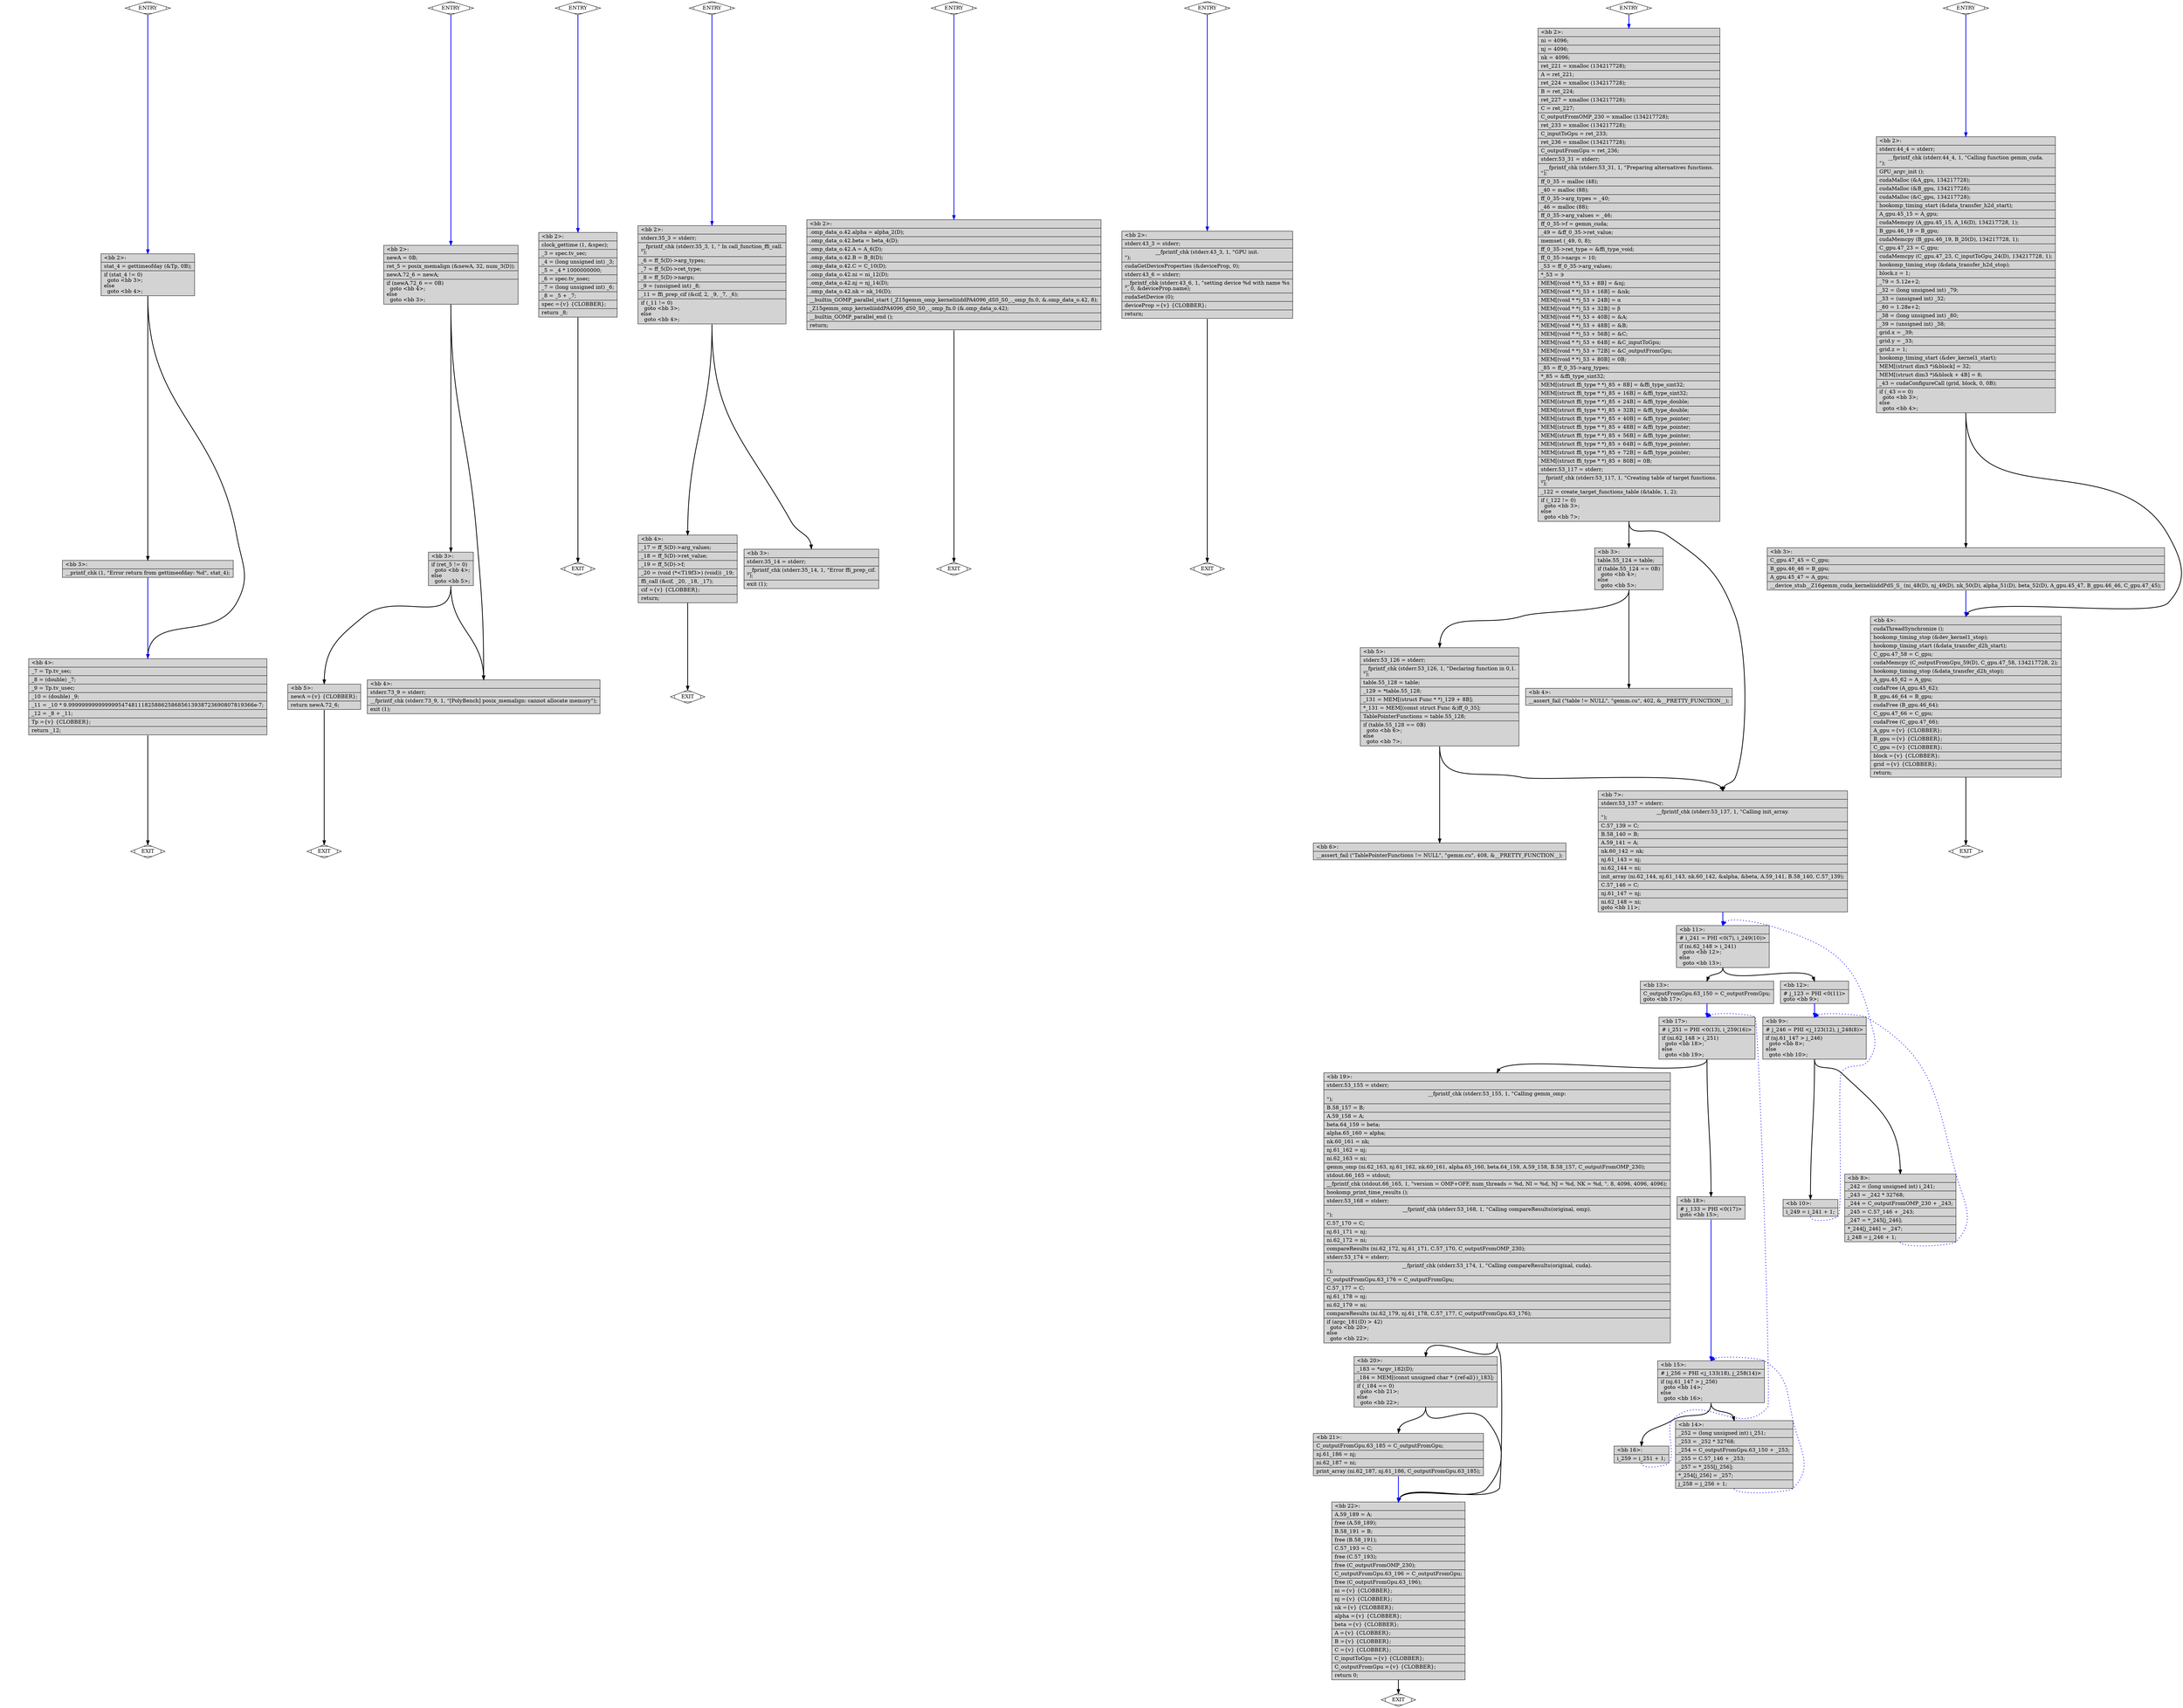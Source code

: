 digraph "tmpxft_00003394_00000000-14_gemm.ii.033t.ehcleanup1" {
overlap=false;
subgraph "double rtclock()" {
	color="black";
	label="double rtclock()";
	fn_3269_basic_block_1 [shape=Mdiamond,style=filled,fillcolor=white,label="EXIT"];

	fn_3269_basic_block_2 [shape=record,style=filled,fillcolor=lightgrey,label="{\<bb\ 2\>:\l\
|stat_4\ =\ gettimeofday\ (&Tp,\ 0B);\l\
|if\ (stat_4\ !=\ 0)\l\
\ \ goto\ \<bb\ 3\>;\l\
else\l\
\ \ goto\ \<bb\ 4\>;\l\
}"];

	fn_3269_basic_block_3 [shape=record,style=filled,fillcolor=lightgrey,label="{\<bb\ 3\>:\l\
|__printf_chk\ (1,\ \"Error\ return\ from\ gettimeofday:\ %d\",\ stat_4);\l\
}"];

	fn_3269_basic_block_4 [shape=record,style=filled,fillcolor=lightgrey,label="{\<bb\ 4\>:\l\
|_7\ =\ Tp.tv_sec;\l\
|_8\ =\ (double)\ _7;\l\
|_9\ =\ Tp.tv_usec;\l\
|_10\ =\ (double)\ _9;\l\
|_11\ =\ _10\ *\ 9.99999999999999954748111825886258685613938723690807819366e-7;\l\
|_12\ =\ _8\ +\ _11;\l\
|Tp\ =\{v\}\ \{CLOBBER\};\l\
|return\ _12;\l\
}"];

	fn_3269_basic_block_0 [shape=Mdiamond,style=filled,fillcolor=white,label="ENTRY"];

	fn_3269_basic_block_0:s -> fn_3269_basic_block_2:n [style="solid,bold",color=blue,weight=100,constraint=true];
	fn_3269_basic_block_2:s -> fn_3269_basic_block_3:n [style="solid,bold",color=black,weight=10,constraint=true];
	fn_3269_basic_block_2:s -> fn_3269_basic_block_4:n [style="solid,bold",color=black,weight=10,constraint=true];
	fn_3269_basic_block_3:s -> fn_3269_basic_block_4:n [style="solid,bold",color=blue,weight=100,constraint=true];
	fn_3269_basic_block_4:s -> fn_3269_basic_block_1:n [style="solid,bold",color=black,weight=10,constraint=true];
	fn_3269_basic_block_0:s -> fn_3269_basic_block_1:n [style="invis",constraint=true];
}
subgraph "void* xmalloc(size_t)" {
	color="black";
	label="void* xmalloc(size_t)";
	fn_3275_basic_block_1 [shape=Mdiamond,style=filled,fillcolor=white,label="EXIT"];

	fn_3275_basic_block_2 [shape=record,style=filled,fillcolor=lightgrey,label="{\<bb\ 2\>:\l\
|newA\ =\ 0B;\l\
|ret_5\ =\ posix_memalign\ (&newA,\ 32,\ num_3(D));\l\
|newA.72_6\ =\ newA;\l\
|if\ (newA.72_6\ ==\ 0B)\l\
\ \ goto\ \<bb\ 4\>;\l\
else\l\
\ \ goto\ \<bb\ 3\>;\l\
}"];

	fn_3275_basic_block_3 [shape=record,style=filled,fillcolor=lightgrey,label="{\<bb\ 3\>:\l\
|if\ (ret_5\ !=\ 0)\l\
\ \ goto\ \<bb\ 4\>;\l\
else\l\
\ \ goto\ \<bb\ 5\>;\l\
}"];

	fn_3275_basic_block_5 [shape=record,style=filled,fillcolor=lightgrey,label="{\<bb\ 5\>:\l\
|newA\ =\{v\}\ \{CLOBBER\};\l\
|return\ newA.72_6;\l\
}"];

	fn_3275_basic_block_4 [shape=record,style=filled,fillcolor=lightgrey,label="{\<bb\ 4\>:\l\
|stderr.73_9\ =\ stderr;\l\
|__fprintf_chk\ (stderr.73_9,\ 1,\ \"[PolyBench]\ posix_memalign:\ cannot\ allocate\ memory\");\l\
|exit\ (1);\l\
}"];

	fn_3275_basic_block_0 [shape=Mdiamond,style=filled,fillcolor=white,label="ENTRY"];

	fn_3275_basic_block_0:s -> fn_3275_basic_block_2:n [style="solid,bold",color=blue,weight=100,constraint=true];
	fn_3275_basic_block_2:s -> fn_3275_basic_block_4:n [style="solid,bold",color=black,weight=10,constraint=true];
	fn_3275_basic_block_2:s -> fn_3275_basic_block_3:n [style="solid,bold",color=black,weight=10,constraint=true];
	fn_3275_basic_block_3:s -> fn_3275_basic_block_4:n [style="solid,bold",color=black,weight=10,constraint=true];
	fn_3275_basic_block_3:s -> fn_3275_basic_block_5:n [style="solid,bold",color=black,weight=10,constraint=true];
	fn_3275_basic_block_5:s -> fn_3275_basic_block_1:n [style="solid,bold",color=black,weight=10,constraint=true];
	fn_3275_basic_block_0:s -> fn_3275_basic_block_1:n [style="invis",constraint=true];
}
subgraph "uint64_t get_time()" {
	color="black";
	label="uint64_t get_time()";
	fn_3246_basic_block_1 [shape=Mdiamond,style=filled,fillcolor=white,label="EXIT"];

	fn_3246_basic_block_2 [shape=record,style=filled,fillcolor=lightgrey,label="{\<bb\ 2\>:\l\
|clock_gettime\ (1,\ &spec);\l\
|_3\ =\ spec.tv_sec;\l\
|_4\ =\ (long\ unsigned\ int)\ _3;\l\
|_5\ =\ _4\ *\ 1000000000;\l\
|_6\ =\ spec.tv_nsec;\l\
|_7\ =\ (long\ unsigned\ int)\ _6;\l\
|_8\ =\ _5\ +\ _7;\l\
|spec\ =\{v\}\ \{CLOBBER\};\l\
|return\ _8;\l\
}"];

	fn_3246_basic_block_0 [shape=Mdiamond,style=filled,fillcolor=white,label="ENTRY"];

	fn_3246_basic_block_0:s -> fn_3246_basic_block_2:n [style="solid,bold",color=blue,weight=100,constraint=true];
	fn_3246_basic_block_2:s -> fn_3246_basic_block_1:n [style="solid,bold",color=black,weight=10,constraint=true];
	fn_3246_basic_block_0:s -> fn_3246_basic_block_1:n [style="invis",constraint=true];
}
subgraph "void call_function_ffi_call(Func*)" {
	color="black";
	label="void call_function_ffi_call(Func*)";
	fn_3257_basic_block_1 [shape=Mdiamond,style=filled,fillcolor=white,label="EXIT"];

	fn_3257_basic_block_2 [shape=record,style=filled,fillcolor=lightgrey,label="{\<bb\ 2\>:\l\
|stderr.35_3\ =\ stderr;\l\
|__fprintf_chk\ (stderr.35_3,\ 1,\ \"\ In\ call_function_ffi_call.\n\");\l\
|_6\ =\ ff_5(D)-\>arg_types;\l\
|_7\ =\ ff_5(D)-\>ret_type;\l\
|_8\ =\ ff_5(D)-\>nargs;\l\
|_9\ =\ (unsigned\ int)\ _8;\l\
|_11\ =\ ffi_prep_cif\ (&cif,\ 2,\ _9,\ _7,\ _6);\l\
|if\ (_11\ !=\ 0)\l\
\ \ goto\ \<bb\ 3\>;\l\
else\l\
\ \ goto\ \<bb\ 4\>;\l\
}"];

	fn_3257_basic_block_4 [shape=record,style=filled,fillcolor=lightgrey,label="{\<bb\ 4\>:\l\
|_17\ =\ ff_5(D)-\>arg_values;\l\
|_18\ =\ ff_5(D)-\>ret_value;\l\
|_19\ =\ ff_5(D)-\>f;\l\
|_20\ =\ (void\ (*\<T19f3\>)\ (void))\ _19;\l\
|ffi_call\ (&cif,\ _20,\ _18,\ _17);\l\
|cif\ =\{v\}\ \{CLOBBER\};\l\
|return;\l\
}"];

	fn_3257_basic_block_3 [shape=record,style=filled,fillcolor=lightgrey,label="{\<bb\ 3\>:\l\
|stderr.35_14\ =\ stderr;\l\
|__fprintf_chk\ (stderr.35_14,\ 1,\ \"Error\ ffi_prep_cif.\n\");\l\
|exit\ (1);\l\
}"];

	fn_3257_basic_block_0 [shape=Mdiamond,style=filled,fillcolor=white,label="ENTRY"];

	fn_3257_basic_block_0:s -> fn_3257_basic_block_2:n [style="solid,bold",color=blue,weight=100,constraint=true];
	fn_3257_basic_block_2:s -> fn_3257_basic_block_3:n [style="solid,bold",color=black,weight=10,constraint=true];
	fn_3257_basic_block_2:s -> fn_3257_basic_block_4:n [style="solid,bold",color=black,weight=10,constraint=true];
	fn_3257_basic_block_4:s -> fn_3257_basic_block_1:n [style="solid,bold",color=black,weight=10,constraint=true];
	fn_3257_basic_block_0:s -> fn_3257_basic_block_1:n [style="invis",constraint=true];
}
subgraph "void gemm_omp_kernel(int, int, int, double, double, double (*)[4096], double (*)[4096], double (*)[4096])" {
	color="black";
	label="void gemm_omp_kernel(int, int, int, double, double, double (*)[4096], double (*)[4096], double (*)[4096])";
	fn_3264_basic_block_1 [shape=Mdiamond,style=filled,fillcolor=white,label="EXIT"];

	fn_3264_basic_block_2 [shape=record,style=filled,fillcolor=lightgrey,label="{\<bb\ 2\>:\l\
|.omp_data_o.42.alpha\ =\ alpha_2(D);\l\
|.omp_data_o.42.beta\ =\ beta_4(D);\l\
|.omp_data_o.42.A\ =\ A_6(D);\l\
|.omp_data_o.42.B\ =\ B_8(D);\l\
|.omp_data_o.42.C\ =\ C_10(D);\l\
|.omp_data_o.42.ni\ =\ ni_12(D);\l\
|.omp_data_o.42.nj\ =\ nj_14(D);\l\
|.omp_data_o.42.nk\ =\ nk_16(D);\l\
|__builtin_GOMP_parallel_start\ (_Z15gemm_omp_kerneliiiddPA4096_dS0_S0_._omp_fn.0,\ &.omp_data_o.42,\ 8);\l\
|_Z15gemm_omp_kerneliiiddPA4096_dS0_S0_._omp_fn.0\ (&.omp_data_o.42);\l\
|__builtin_GOMP_parallel_end\ ();\l\
|return;\l\
}"];

	fn_3264_basic_block_0 [shape=Mdiamond,style=filled,fillcolor=white,label="ENTRY"];

	fn_3264_basic_block_0:s -> fn_3264_basic_block_2:n [style="solid,bold",color=blue,weight=100,constraint=true];
	fn_3264_basic_block_2:s -> fn_3264_basic_block_1:n [style="solid,bold",color=black,weight=10,constraint=true];
	fn_3264_basic_block_0:s -> fn_3264_basic_block_1:n [style="invis",constraint=true];
}
subgraph "void GPU_argv_init()" {
	color="black";
	label="void GPU_argv_init()";
	fn_3266_basic_block_1 [shape=Mdiamond,style=filled,fillcolor=white,label="EXIT"];

	fn_3266_basic_block_2 [shape=record,style=filled,fillcolor=lightgrey,label="{\<bb\ 2\>:\l\
|stderr.43_3\ =\ stderr;\l\
|__fprintf_chk\ (stderr.43_3,\ 1,\ \"GPU\ init.\n\");\l\
|cudaGetDeviceProperties\ (&deviceProp,\ 0);\l\
|stderr.43_6\ =\ stderr;\l\
|__fprintf_chk\ (stderr.43_6,\ 1,\ \"setting\ device\ %d\ with\ name\ %s\n\",\ 0,\ &deviceProp.name);\l\
|cudaSetDevice\ (0);\l\
|deviceProp\ =\{v\}\ \{CLOBBER\};\l\
|return;\l\
}"];

	fn_3266_basic_block_0 [shape=Mdiamond,style=filled,fillcolor=white,label="ENTRY"];

	fn_3266_basic_block_0:s -> fn_3266_basic_block_2:n [style="solid,bold",color=blue,weight=100,constraint=true];
	fn_3266_basic_block_2:s -> fn_3266_basic_block_1:n [style="solid,bold",color=black,weight=10,constraint=true];
	fn_3266_basic_block_0:s -> fn_3266_basic_block_1:n [style="invis",constraint=true];
}
subgraph "int main(int, char**)" {
	color="black";
	label="int main(int, char**)";
	fn_3268_basic_block_1 [shape=Mdiamond,style=filled,fillcolor=white,label="EXIT"];

	fn_3268_basic_block_2 [shape=record,style=filled,fillcolor=lightgrey,label="{\<bb\ 2\>:\l\
|ni\ =\ 4096;\l\
|nj\ =\ 4096;\l\
|nk\ =\ 4096;\l\
|ret_221\ =\ xmalloc\ (134217728);\l\
|A\ =\ ret_221;\l\
|ret_224\ =\ xmalloc\ (134217728);\l\
|B\ =\ ret_224;\l\
|ret_227\ =\ xmalloc\ (134217728);\l\
|C\ =\ ret_227;\l\
|C_outputFromOMP_230\ =\ xmalloc\ (134217728);\l\
|ret_233\ =\ xmalloc\ (134217728);\l\
|C_inputToGpu\ =\ ret_233;\l\
|ret_236\ =\ xmalloc\ (134217728);\l\
|C_outputFromGpu\ =\ ret_236;\l\
|stderr.53_31\ =\ stderr;\l\
|__fprintf_chk\ (stderr.53_31,\ 1,\ \"Preparing\ alternatives\ functions.\n\");\l\
|ff_0_35\ =\ malloc\ (48);\l\
|_40\ =\ malloc\ (88);\l\
|ff_0_35-\>arg_types\ =\ _40;\l\
|_46\ =\ malloc\ (88);\l\
|ff_0_35-\>arg_values\ =\ _46;\l\
|ff_0_35-\>f\ =\ gemm_cuda;\l\
|_49\ =\ &ff_0_35-\>ret_value;\l\
|memset\ (_49,\ 0,\ 8);\l\
|ff_0_35-\>ret_type\ =\ &ffi_type_void;\l\
|ff_0_35-\>nargs\ =\ 10;\l\
|_53\ =\ ff_0_35-\>arg_values;\l\
|*_53\ =\ &ni;\l\
|MEM[(void\ *\ *)_53\ +\ 8B]\ =\ &nj;\l\
|MEM[(void\ *\ *)_53\ +\ 16B]\ =\ &nk;\l\
|MEM[(void\ *\ *)_53\ +\ 24B]\ =\ &alpha;\l\
|MEM[(void\ *\ *)_53\ +\ 32B]\ =\ &beta;\l\
|MEM[(void\ *\ *)_53\ +\ 40B]\ =\ &A;\l\
|MEM[(void\ *\ *)_53\ +\ 48B]\ =\ &B;\l\
|MEM[(void\ *\ *)_53\ +\ 56B]\ =\ &C;\l\
|MEM[(void\ *\ *)_53\ +\ 64B]\ =\ &C_inputToGpu;\l\
|MEM[(void\ *\ *)_53\ +\ 72B]\ =\ &C_outputFromGpu;\l\
|MEM[(void\ *\ *)_53\ +\ 80B]\ =\ 0B;\l\
|_85\ =\ ff_0_35-\>arg_types;\l\
|*_85\ =\ &ffi_type_sint32;\l\
|MEM[(struct\ ffi_type\ *\ *)_85\ +\ 8B]\ =\ &ffi_type_sint32;\l\
|MEM[(struct\ ffi_type\ *\ *)_85\ +\ 16B]\ =\ &ffi_type_sint32;\l\
|MEM[(struct\ ffi_type\ *\ *)_85\ +\ 24B]\ =\ &ffi_type_double;\l\
|MEM[(struct\ ffi_type\ *\ *)_85\ +\ 32B]\ =\ &ffi_type_double;\l\
|MEM[(struct\ ffi_type\ *\ *)_85\ +\ 40B]\ =\ &ffi_type_pointer;\l\
|MEM[(struct\ ffi_type\ *\ *)_85\ +\ 48B]\ =\ &ffi_type_pointer;\l\
|MEM[(struct\ ffi_type\ *\ *)_85\ +\ 56B]\ =\ &ffi_type_pointer;\l\
|MEM[(struct\ ffi_type\ *\ *)_85\ +\ 64B]\ =\ &ffi_type_pointer;\l\
|MEM[(struct\ ffi_type\ *\ *)_85\ +\ 72B]\ =\ &ffi_type_pointer;\l\
|MEM[(struct\ ffi_type\ *\ *)_85\ +\ 80B]\ =\ 0B;\l\
|stderr.53_117\ =\ stderr;\l\
|__fprintf_chk\ (stderr.53_117,\ 1,\ \"Creating\ table\ of\ target\ functions.\n\");\l\
|_122\ =\ create_target_functions_table\ (&table,\ 1,\ 2);\l\
|if\ (_122\ !=\ 0)\l\
\ \ goto\ \<bb\ 3\>;\l\
else\l\
\ \ goto\ \<bb\ 7\>;\l\
}"];

	fn_3268_basic_block_3 [shape=record,style=filled,fillcolor=lightgrey,label="{\<bb\ 3\>:\l\
|table.55_124\ =\ table;\l\
|if\ (table.55_124\ ==\ 0B)\l\
\ \ goto\ \<bb\ 4\>;\l\
else\l\
\ \ goto\ \<bb\ 5\>;\l\
}"];

	fn_3268_basic_block_5 [shape=record,style=filled,fillcolor=lightgrey,label="{\<bb\ 5\>:\l\
|stderr.53_126\ =\ stderr;\l\
|__fprintf_chk\ (stderr.53_126,\ 1,\ \"Declaring\ function\ in\ 0,1.\n\");\l\
|table.55_128\ =\ table;\l\
|_129\ =\ *table.55_128;\l\
|_131\ =\ MEM[(struct\ Func\ *\ *)_129\ +\ 8B];\l\
|*_131\ =\ MEM[(const\ struct\ Func\ &)ff_0_35];\l\
|TablePointerFunctions\ =\ table.55_128;\l\
|if\ (table.55_128\ ==\ 0B)\l\
\ \ goto\ \<bb\ 6\>;\l\
else\l\
\ \ goto\ \<bb\ 7\>;\l\
}"];

	fn_3268_basic_block_7 [shape=record,style=filled,fillcolor=lightgrey,label="{\<bb\ 7\>:\l\
|stderr.53_137\ =\ stderr;\l\
|__fprintf_chk\ (stderr.53_137,\ 1,\ \"Calling\ init_array.\n\");\l\
|C.57_139\ =\ C;\l\
|B.58_140\ =\ B;\l\
|A.59_141\ =\ A;\l\
|nk.60_142\ =\ nk;\l\
|nj.61_143\ =\ nj;\l\
|ni.62_144\ =\ ni;\l\
|init_array\ (ni.62_144,\ nj.61_143,\ nk.60_142,\ &alpha,\ &beta,\ A.59_141,\ B.58_140,\ C.57_139);\l\
|C.57_146\ =\ C;\l\
|nj.61_147\ =\ nj;\l\
|ni.62_148\ =\ ni;\l\
goto\ \<bb\ 11\>;\l\
}"];

	fn_3268_basic_block_11 [shape=record,style=filled,fillcolor=lightgrey,label="{\<bb\ 11\>:\l\
|#\ i_241\ =\ PHI\ \<0(7),\ i_249(10)\>\l\
|if\ (ni.62_148\ \>\ i_241)\l\
\ \ goto\ \<bb\ 12\>;\l\
else\l\
\ \ goto\ \<bb\ 13\>;\l\
}"];

	fn_3268_basic_block_13 [shape=record,style=filled,fillcolor=lightgrey,label="{\<bb\ 13\>:\l\
|C_outputFromGpu.63_150\ =\ C_outputFromGpu;\l\
goto\ \<bb\ 17\>;\l\
}"];

	fn_3268_basic_block_17 [shape=record,style=filled,fillcolor=lightgrey,label="{\<bb\ 17\>:\l\
|#\ i_251\ =\ PHI\ \<0(13),\ i_259(16)\>\l\
|if\ (ni.62_148\ \>\ i_251)\l\
\ \ goto\ \<bb\ 18\>;\l\
else\l\
\ \ goto\ \<bb\ 19\>;\l\
}"];

	fn_3268_basic_block_19 [shape=record,style=filled,fillcolor=lightgrey,label="{\<bb\ 19\>:\l\
|stderr.53_155\ =\ stderr;\l\
|__fprintf_chk\ (stderr.53_155,\ 1,\ \"Calling\ gemm_omp:\n\");\l\
|B.58_157\ =\ B;\l\
|A.59_158\ =\ A;\l\
|beta.64_159\ =\ beta;\l\
|alpha.65_160\ =\ alpha;\l\
|nk.60_161\ =\ nk;\l\
|nj.61_162\ =\ nj;\l\
|ni.62_163\ =\ ni;\l\
|gemm_omp\ (ni.62_163,\ nj.61_162,\ nk.60_161,\ alpha.65_160,\ beta.64_159,\ A.59_158,\ B.58_157,\ C_outputFromOMP_230);\l\
|stdout.66_165\ =\ stdout;\l\
|__fprintf_chk\ (stdout.66_165,\ 1,\ \"version\ =\ OMP+OFF,\ num_threads\ =\ %d,\ NI\ =\ %d,\ NJ\ =\ %d,\ NK\ =\ %d,\ \",\ 8,\ 4096,\ 4096,\ 4096);\l\
|hookomp_print_time_results\ ();\l\
|stderr.53_168\ =\ stderr;\l\
|__fprintf_chk\ (stderr.53_168,\ 1,\ \"Calling\ compareResults(original,\ omp).\n\");\l\
|C.57_170\ =\ C;\l\
|nj.61_171\ =\ nj;\l\
|ni.62_172\ =\ ni;\l\
|compareResults\ (ni.62_172,\ nj.61_171,\ C.57_170,\ C_outputFromOMP_230);\l\
|stderr.53_174\ =\ stderr;\l\
|__fprintf_chk\ (stderr.53_174,\ 1,\ \"Calling\ compareResults(original,\ cuda).\n\");\l\
|C_outputFromGpu.63_176\ =\ C_outputFromGpu;\l\
|C.57_177\ =\ C;\l\
|nj.61_178\ =\ nj;\l\
|ni.62_179\ =\ ni;\l\
|compareResults\ (ni.62_179,\ nj.61_178,\ C.57_177,\ C_outputFromGpu.63_176);\l\
|if\ (argc_181(D)\ \>\ 42)\l\
\ \ goto\ \<bb\ 20\>;\l\
else\l\
\ \ goto\ \<bb\ 22\>;\l\
}"];

	fn_3268_basic_block_20 [shape=record,style=filled,fillcolor=lightgrey,label="{\<bb\ 20\>:\l\
|_183\ =\ *argv_182(D);\l\
|_184\ =\ MEM[(const\ unsigned\ char\ *\ \{ref-all\})_183];\l\
|if\ (_184\ ==\ 0)\l\
\ \ goto\ \<bb\ 21\>;\l\
else\l\
\ \ goto\ \<bb\ 22\>;\l\
}"];

	fn_3268_basic_block_21 [shape=record,style=filled,fillcolor=lightgrey,label="{\<bb\ 21\>:\l\
|C_outputFromGpu.63_185\ =\ C_outputFromGpu;\l\
|nj.61_186\ =\ nj;\l\
|ni.62_187\ =\ ni;\l\
|print_array\ (ni.62_187,\ nj.61_186,\ C_outputFromGpu.63_185);\l\
}"];

	fn_3268_basic_block_22 [shape=record,style=filled,fillcolor=lightgrey,label="{\<bb\ 22\>:\l\
|A.59_189\ =\ A;\l\
|free\ (A.59_189);\l\
|B.58_191\ =\ B;\l\
|free\ (B.58_191);\l\
|C.57_193\ =\ C;\l\
|free\ (C.57_193);\l\
|free\ (C_outputFromOMP_230);\l\
|C_outputFromGpu.63_196\ =\ C_outputFromGpu;\l\
|free\ (C_outputFromGpu.63_196);\l\
|ni\ =\{v\}\ \{CLOBBER\};\l\
|nj\ =\{v\}\ \{CLOBBER\};\l\
|nk\ =\{v\}\ \{CLOBBER\};\l\
|alpha\ =\{v\}\ \{CLOBBER\};\l\
|beta\ =\{v\}\ \{CLOBBER\};\l\
|A\ =\{v\}\ \{CLOBBER\};\l\
|B\ =\{v\}\ \{CLOBBER\};\l\
|C\ =\{v\}\ \{CLOBBER\};\l\
|C_inputToGpu\ =\{v\}\ \{CLOBBER\};\l\
|C_outputFromGpu\ =\{v\}\ \{CLOBBER\};\l\
|return\ 0;\l\
}"];

	fn_3268_basic_block_18 [shape=record,style=filled,fillcolor=lightgrey,label="{\<bb\ 18\>:\l\
|#\ j_133\ =\ PHI\ \<0(17)\>\l\
goto\ \<bb\ 15\>;\l\
}"];

	fn_3268_basic_block_15 [shape=record,style=filled,fillcolor=lightgrey,label="{\<bb\ 15\>:\l\
|#\ j_256\ =\ PHI\ \<j_133(18),\ j_258(14)\>\l\
|if\ (nj.61_147\ \>\ j_256)\l\
\ \ goto\ \<bb\ 14\>;\l\
else\l\
\ \ goto\ \<bb\ 16\>;\l\
}"];

	fn_3268_basic_block_16 [shape=record,style=filled,fillcolor=lightgrey,label="{\<bb\ 16\>:\l\
|i_259\ =\ i_251\ +\ 1;\l\
}"];

	fn_3268_basic_block_14 [shape=record,style=filled,fillcolor=lightgrey,label="{\<bb\ 14\>:\l\
|_252\ =\ (long\ unsigned\ int)\ i_251;\l\
|_253\ =\ _252\ *\ 32768;\l\
|_254\ =\ C_outputFromGpu.63_150\ +\ _253;\l\
|_255\ =\ C.57_146\ +\ _253;\l\
|_257\ =\ *_255[j_256];\l\
|*_254[j_256]\ =\ _257;\l\
|j_258\ =\ j_256\ +\ 1;\l\
}"];

	fn_3268_basic_block_12 [shape=record,style=filled,fillcolor=lightgrey,label="{\<bb\ 12\>:\l\
|#\ j_123\ =\ PHI\ \<0(11)\>\l\
goto\ \<bb\ 9\>;\l\
}"];

	fn_3268_basic_block_9 [shape=record,style=filled,fillcolor=lightgrey,label="{\<bb\ 9\>:\l\
|#\ j_246\ =\ PHI\ \<j_123(12),\ j_248(8)\>\l\
|if\ (nj.61_147\ \>\ j_246)\l\
\ \ goto\ \<bb\ 8\>;\l\
else\l\
\ \ goto\ \<bb\ 10\>;\l\
}"];

	fn_3268_basic_block_10 [shape=record,style=filled,fillcolor=lightgrey,label="{\<bb\ 10\>:\l\
|i_249\ =\ i_241\ +\ 1;\l\
}"];

	fn_3268_basic_block_8 [shape=record,style=filled,fillcolor=lightgrey,label="{\<bb\ 8\>:\l\
|_242\ =\ (long\ unsigned\ int)\ i_241;\l\
|_243\ =\ _242\ *\ 32768;\l\
|_244\ =\ C_outputFromOMP_230\ +\ _243;\l\
|_245\ =\ C.57_146\ +\ _243;\l\
|_247\ =\ *_245[j_246];\l\
|*_244[j_246]\ =\ _247;\l\
|j_248\ =\ j_246\ +\ 1;\l\
}"];

	fn_3268_basic_block_6 [shape=record,style=filled,fillcolor=lightgrey,label="{\<bb\ 6\>:\l\
|__assert_fail\ (\"TablePointerFunctions\ !=\ NULL\",\ \"gemm.cu\",\ 408,\ &__PRETTY_FUNCTION__);\l\
}"];

	fn_3268_basic_block_4 [shape=record,style=filled,fillcolor=lightgrey,label="{\<bb\ 4\>:\l\
|__assert_fail\ (\"table\ !=\ NULL\",\ \"gemm.cu\",\ 402,\ &__PRETTY_FUNCTION__);\l\
}"];

	fn_3268_basic_block_0 [shape=Mdiamond,style=filled,fillcolor=white,label="ENTRY"];

	fn_3268_basic_block_0:s -> fn_3268_basic_block_2:n [style="solid,bold",color=blue,weight=100,constraint=true];
	fn_3268_basic_block_2:s -> fn_3268_basic_block_3:n [style="solid,bold",color=black,weight=10,constraint=true];
	fn_3268_basic_block_2:s -> fn_3268_basic_block_7:n [style="solid,bold",color=black,weight=10,constraint=true];
	fn_3268_basic_block_3:s -> fn_3268_basic_block_4:n [style="solid,bold",color=black,weight=10,constraint=true];
	fn_3268_basic_block_3:s -> fn_3268_basic_block_5:n [style="solid,bold",color=black,weight=10,constraint=true];
	fn_3268_basic_block_5:s -> fn_3268_basic_block_6:n [style="solid,bold",color=black,weight=10,constraint=true];
	fn_3268_basic_block_5:s -> fn_3268_basic_block_7:n [style="solid,bold",color=black,weight=10,constraint=true];
	fn_3268_basic_block_7:s -> fn_3268_basic_block_11:n [style="solid,bold",color=blue,weight=100,constraint=true];
	fn_3268_basic_block_8:s -> fn_3268_basic_block_9:n [style="dotted,bold",color=blue,weight=10,constraint=false];
	fn_3268_basic_block_9:s -> fn_3268_basic_block_8:n [style="solid,bold",color=black,weight=10,constraint=true];
	fn_3268_basic_block_9:s -> fn_3268_basic_block_10:n [style="solid,bold",color=black,weight=10,constraint=true];
	fn_3268_basic_block_10:s -> fn_3268_basic_block_11:n [style="dotted,bold",color=blue,weight=10,constraint=false];
	fn_3268_basic_block_11:s -> fn_3268_basic_block_12:n [style="solid,bold",color=black,weight=10,constraint=true];
	fn_3268_basic_block_11:s -> fn_3268_basic_block_13:n [style="solid,bold",color=black,weight=10,constraint=true];
	fn_3268_basic_block_12:s -> fn_3268_basic_block_9:n [style="solid,bold",color=blue,weight=100,constraint=true];
	fn_3268_basic_block_13:s -> fn_3268_basic_block_17:n [style="solid,bold",color=blue,weight=100,constraint=true];
	fn_3268_basic_block_14:s -> fn_3268_basic_block_15:n [style="dotted,bold",color=blue,weight=10,constraint=false];
	fn_3268_basic_block_15:s -> fn_3268_basic_block_14:n [style="solid,bold",color=black,weight=10,constraint=true];
	fn_3268_basic_block_15:s -> fn_3268_basic_block_16:n [style="solid,bold",color=black,weight=10,constraint=true];
	fn_3268_basic_block_16:s -> fn_3268_basic_block_17:n [style="dotted,bold",color=blue,weight=10,constraint=false];
	fn_3268_basic_block_17:s -> fn_3268_basic_block_18:n [style="solid,bold",color=black,weight=10,constraint=true];
	fn_3268_basic_block_17:s -> fn_3268_basic_block_19:n [style="solid,bold",color=black,weight=10,constraint=true];
	fn_3268_basic_block_18:s -> fn_3268_basic_block_15:n [style="solid,bold",color=blue,weight=100,constraint=true];
	fn_3268_basic_block_19:s -> fn_3268_basic_block_20:n [style="solid,bold",color=black,weight=10,constraint=true];
	fn_3268_basic_block_19:s -> fn_3268_basic_block_22:n [style="solid,bold",color=black,weight=10,constraint=true];
	fn_3268_basic_block_20:s -> fn_3268_basic_block_21:n [style="solid,bold",color=black,weight=10,constraint=true];
	fn_3268_basic_block_20:s -> fn_3268_basic_block_22:n [style="solid,bold",color=black,weight=10,constraint=true];
	fn_3268_basic_block_21:s -> fn_3268_basic_block_22:n [style="solid,bold",color=blue,weight=100,constraint=true];
	fn_3268_basic_block_22:s -> fn_3268_basic_block_1:n [style="solid,bold",color=black,weight=10,constraint=true];
	fn_3268_basic_block_0:s -> fn_3268_basic_block_1:n [style="invis",constraint=true];
}
subgraph "void gemm_cuda(int, int, int, double, double, double (*)[4096], double (*)[4096], double (*)[4096], double (*)[4096], double (*)[4096])" {
	color="black";
	label="void gemm_cuda(int, int, int, double, double, double (*)[4096], double (*)[4096], double (*)[4096], double (*)[4096], double (*)[4096])";
	fn_3267_basic_block_1 [shape=Mdiamond,style=filled,fillcolor=white,label="EXIT"];

	fn_3267_basic_block_2 [shape=record,style=filled,fillcolor=lightgrey,label="{\<bb\ 2\>:\l\
|stderr.44_4\ =\ stderr;\l\
|__fprintf_chk\ (stderr.44_4,\ 1,\ \"Calling\ function\ gemm_cuda.\n\");\l\
|GPU_argv_init\ ();\l\
|cudaMalloc\ (&A_gpu,\ 134217728);\l\
|cudaMalloc\ (&B_gpu,\ 134217728);\l\
|cudaMalloc\ (&C_gpu,\ 134217728);\l\
|hookomp_timing_start\ (&data_transfer_h2d_start);\l\
|A_gpu.45_15\ =\ A_gpu;\l\
|cudaMemcpy\ (A_gpu.45_15,\ A_16(D),\ 134217728,\ 1);\l\
|B_gpu.46_19\ =\ B_gpu;\l\
|cudaMemcpy\ (B_gpu.46_19,\ B_20(D),\ 134217728,\ 1);\l\
|C_gpu.47_23\ =\ C_gpu;\l\
|cudaMemcpy\ (C_gpu.47_23,\ C_inputToGpu_24(D),\ 134217728,\ 1);\l\
|hookomp_timing_stop\ (&data_transfer_h2d_stop);\l\
|block.z\ =\ 1;\l\
|_79\ =\ 5.12e+2;\l\
|_32\ =\ (long\ unsigned\ int)\ _79;\l\
|_33\ =\ (unsigned\ int)\ _32;\l\
|_80\ =\ 1.28e+2;\l\
|_38\ =\ (long\ unsigned\ int)\ _80;\l\
|_39\ =\ (unsigned\ int)\ _38;\l\
|grid.x\ =\ _39;\l\
|grid.y\ =\ _33;\l\
|grid.z\ =\ 1;\l\
|hookomp_timing_start\ (&dev_kernel1_start);\l\
|MEM[(struct\ dim3\ *)&block]\ =\ 32;\l\
|MEM[(struct\ dim3\ *)&block\ +\ 4B]\ =\ 8;\l\
|_43\ =\ cudaConfigureCall\ (grid,\ block,\ 0,\ 0B);\l\
|if\ (_43\ ==\ 0)\l\
\ \ goto\ \<bb\ 3\>;\l\
else\l\
\ \ goto\ \<bb\ 4\>;\l\
}"];

	fn_3267_basic_block_3 [shape=record,style=filled,fillcolor=lightgrey,label="{\<bb\ 3\>:\l\
|C_gpu.47_45\ =\ C_gpu;\l\
|B_gpu.46_46\ =\ B_gpu;\l\
|A_gpu.45_47\ =\ A_gpu;\l\
|__device_stub__Z16gemm_cuda_kerneliiiddPdS_S_\ (ni_48(D),\ nj_49(D),\ nk_50(D),\ alpha_51(D),\ beta_52(D),\ A_gpu.45_47,\ B_gpu.46_46,\ C_gpu.47_45);\l\
}"];

	fn_3267_basic_block_4 [shape=record,style=filled,fillcolor=lightgrey,label="{\<bb\ 4\>:\l\
|cudaThreadSynchronize\ ();\l\
|hookomp_timing_stop\ (&dev_kernel1_stop);\l\
|hookomp_timing_start\ (&data_transfer_d2h_start);\l\
|C_gpu.47_58\ =\ C_gpu;\l\
|cudaMemcpy\ (C_outputFromGpu_59(D),\ C_gpu.47_58,\ 134217728,\ 2);\l\
|hookomp_timing_stop\ (&data_transfer_d2h_stop);\l\
|A_gpu.45_62\ =\ A_gpu;\l\
|cudaFree\ (A_gpu.45_62);\l\
|B_gpu.46_64\ =\ B_gpu;\l\
|cudaFree\ (B_gpu.46_64);\l\
|C_gpu.47_66\ =\ C_gpu;\l\
|cudaFree\ (C_gpu.47_66);\l\
|A_gpu\ =\{v\}\ \{CLOBBER\};\l\
|B_gpu\ =\{v\}\ \{CLOBBER\};\l\
|C_gpu\ =\{v\}\ \{CLOBBER\};\l\
|block\ =\{v\}\ \{CLOBBER\};\l\
|grid\ =\{v\}\ \{CLOBBER\};\l\
|return;\l\
}"];

	fn_3267_basic_block_0 [shape=Mdiamond,style=filled,fillcolor=white,label="ENTRY"];

	fn_3267_basic_block_0:s -> fn_3267_basic_block_2:n [style="solid,bold",color=blue,weight=100,constraint=true];
	fn_3267_basic_block_2:s -> fn_3267_basic_block_3:n [style="solid,bold",color=black,weight=10,constraint=true];
	fn_3267_basic_block_2:s -> fn_3267_basic_block_4:n [style="solid,bold",color=black,weight=10,constraint=true];
	fn_3267_basic_block_3:s -> fn_3267_basic_block_4:n [style="solid,bold",color=blue,weight=100,constraint=true];
	fn_3267_basic_block_4:s -> fn_3267_basic_block_1:n [style="solid,bold",color=black,weight=10,constraint=true];
	fn_3267_basic_block_0:s -> fn_3267_basic_block_1:n [style="invis",constraint=true];
}
}
